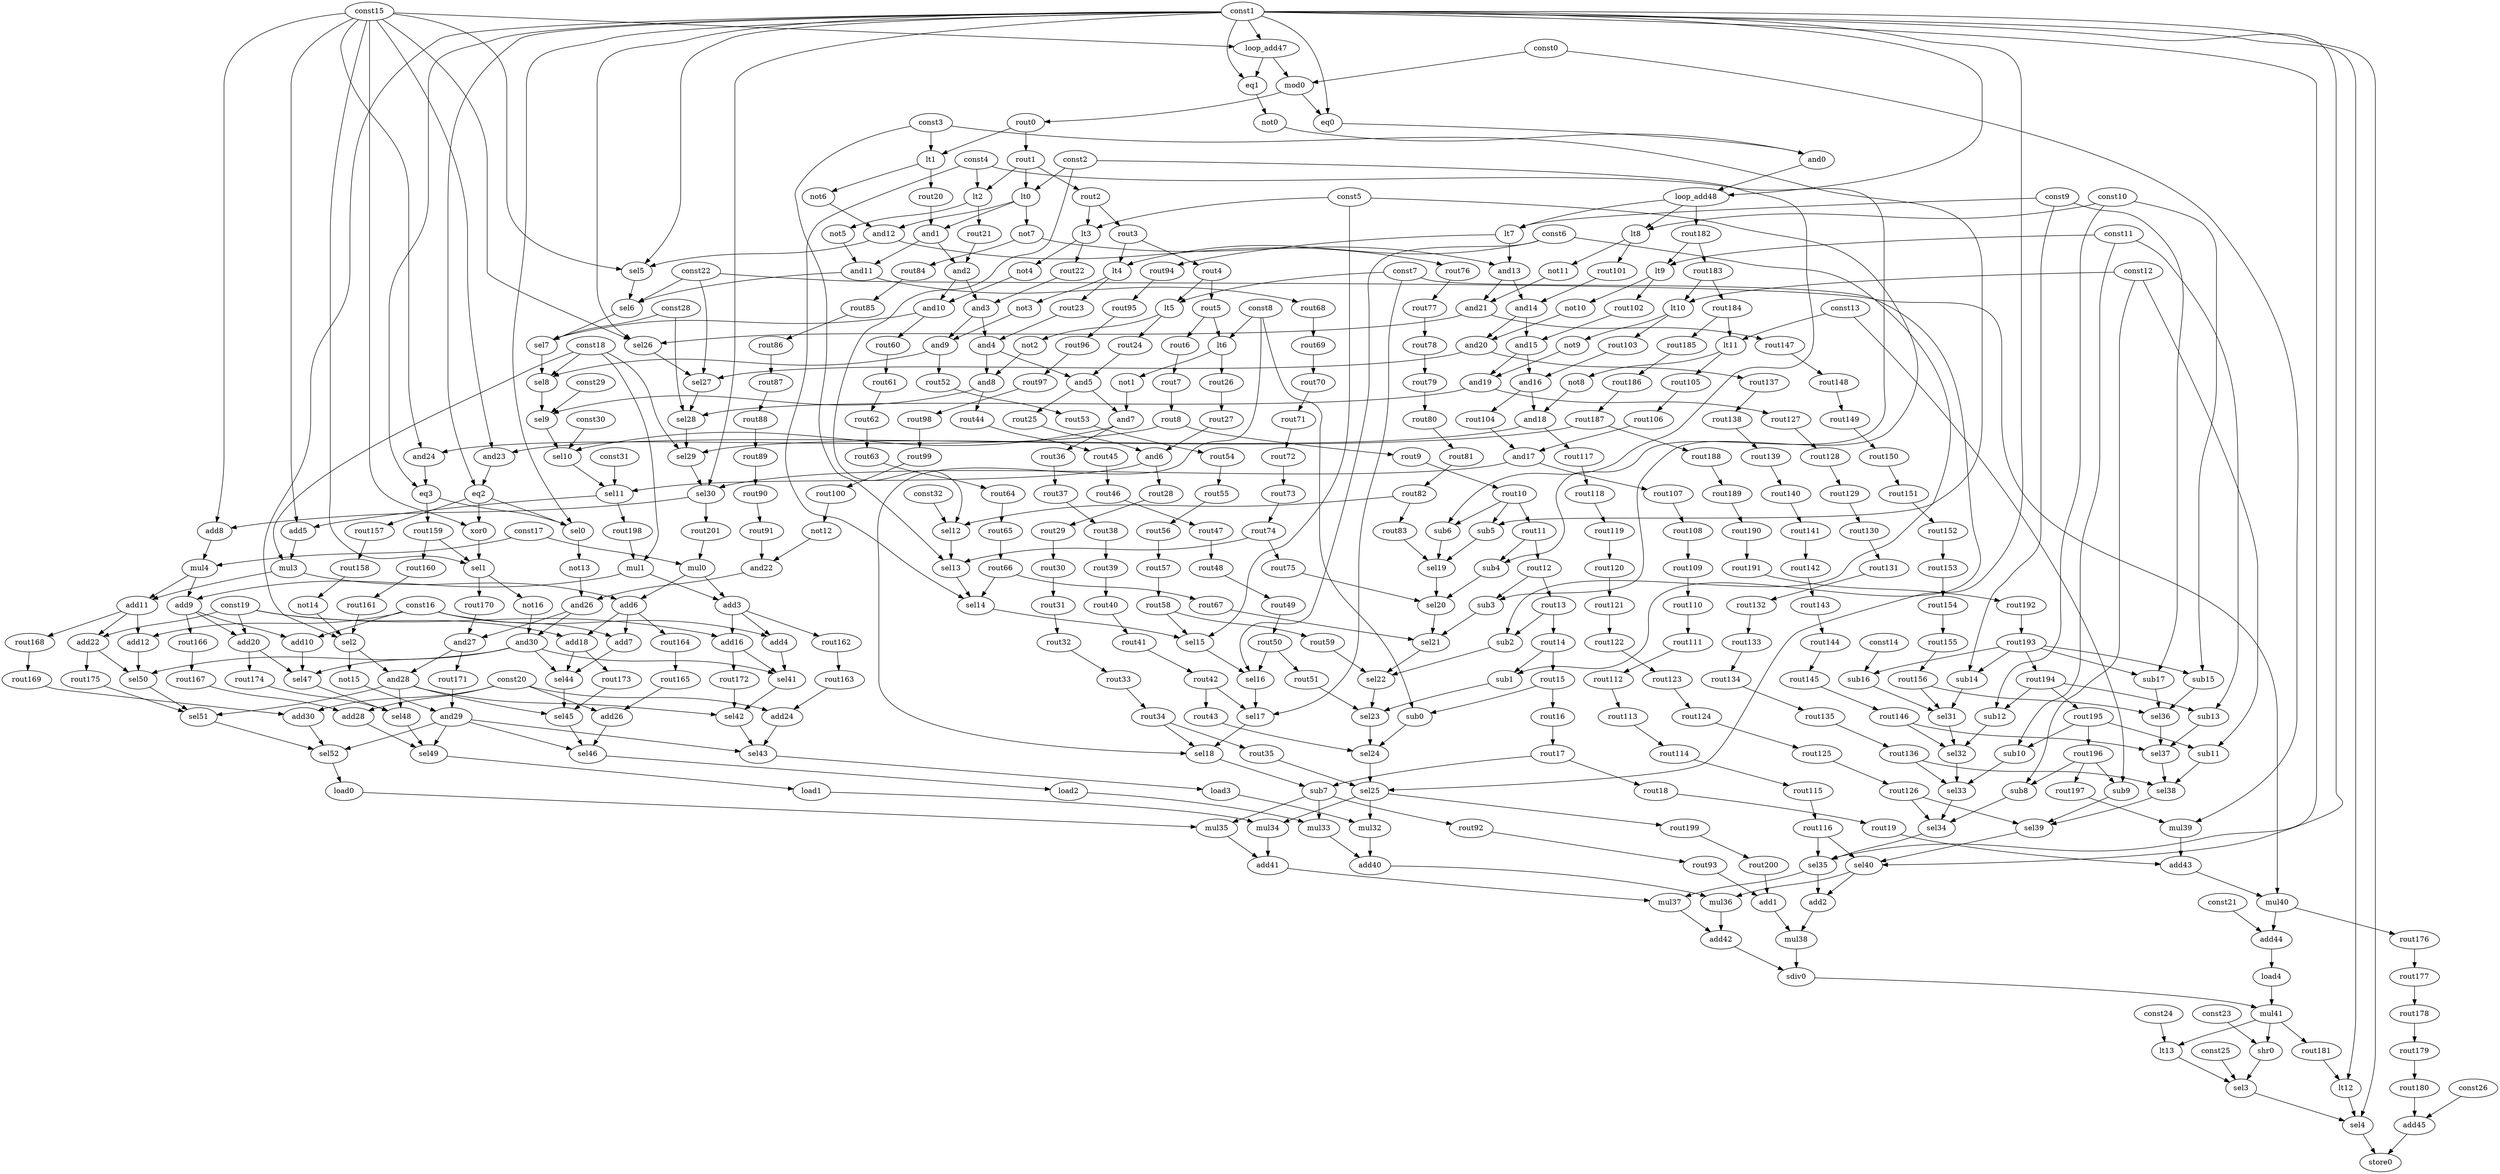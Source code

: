 digraph G {
	const0[opcode=const, llvm="%2"]
	mod0[opcode=mod, llvm="%54", schedule=1]
	const1[opcode=const, val=0]
	eq0[opcode=eq, llvm="%55", schedule=2]
	eq1[opcode=eq, llvm="%56", schedule=1]
	not0[opcode=not, llvm="%56", schedule=2]
	and0[opcode=and, llvm="%57", schedule=3]
	const2[opcode=const, llvm="%22"]
	lt0[opcode=lt, llvm="%60", schedule=4]
	const3[opcode=const, llvm="%25"]
	lt1[opcode=lt, llvm="%64", schedule=3]
	and1[opcode=and, schedule=5]
	const4[opcode=const, llvm="%27"]
	lt2[opcode=lt, llvm="%68", schedule=4]
	and2[opcode=and, schedule=6]
	const5[opcode=const, llvm="%29"]
	lt3[opcode=lt, llvm="%72", schedule=5]
	and3[opcode=and, schedule=7]
	const6[opcode=const, llvm="%31"]
	lt4[opcode=lt, llvm="%76", schedule=6]
	and4[opcode=and, schedule=8]
	const7[opcode=const, llvm="%33"]
	lt5[opcode=lt, llvm="%80", schedule=7]
	and5[opcode=and, schedule=9]
	const8[opcode=const, llvm="%7"]
	lt6[opcode=lt, llvm="%84", schedule=8]
	and6[opcode=and, schedule=11]
	not1[opcode=not, schedule=9]
	and7[opcode=and, schedule=10]
	sub0[opcode=sub, llvm="%86", schedule=18]
	not2[opcode=not, schedule=8]
	and8[opcode=and, schedule=9]
	sub1[opcode=sub, llvm="%82", schedule=17]
	not3[opcode=not, schedule=7]
	and9[opcode=and, schedule=8]
	sub2[opcode=sub, llvm="%78", schedule=16]
	not4[opcode=not, schedule=6]
	and10[opcode=and, schedule=7]
	sub3[opcode=sub, llvm="%74", schedule=15]
	not5[opcode=not, schedule=5]
	and11[opcode=and, schedule=6]
	sub4[opcode=sub, llvm="%70", schedule=14]
	not6[opcode=not, schedule=4]
	and12[opcode=and, schedule=5]
	sub5[opcode=sub, llvm="%66", schedule=13]
	not7[opcode=not, schedule=5]
	sub6[opcode=sub, llvm="%62", schedule=13]
	sub7[opcode=sub, llvm="%91", schedule=20]
	const9[opcode=const, llvm="%35"]
	lt7[opcode=lt, llvm="%92", schedule=5]
	and13[opcode=and, schedule=6]
	const10[opcode=const, llvm="%38"]
	lt8[opcode=lt, llvm="%97", schedule=5]
	and14[opcode=and, schedule=7]
	const11[opcode=const, llvm="%40"]
	lt9[opcode=lt, llvm="%102", schedule=6]
	and15[opcode=and, schedule=8]
	const12[opcode=const, llvm="%42"]
	lt10[opcode=lt, llvm="%107", schedule=7]
	and16[opcode=and, schedule=9]
	const13[opcode=const, llvm="%9"]
	lt11[opcode=lt, llvm="%112", schedule=8]
	and17[opcode=and, schedule=11]
	not8[opcode=not, schedule=9]
	and18[opcode=and, schedule=10]
	sub8[opcode=sub, llvm="%114", schedule=20]
	sub9[opcode=sub, llvm="%115", schedule=20]
	not9[opcode=not, schedule=8]
	and19[opcode=and, schedule=9]
	sub10[opcode=sub, llvm="%109", schedule=19]
	sub11[opcode=sub, llvm="%110", schedule=19]
	not10[opcode=not, schedule=7]
	and20[opcode=and, schedule=8]
	sub12[opcode=sub, llvm="%104", schedule=18]
	sub13[opcode=sub, llvm="%105", schedule=18]
	not11[opcode=not, schedule=6]
	and21[opcode=and, schedule=7]
	sub14[opcode=sub, llvm="%99", schedule=17]
	sub15[opcode=sub, llvm="%100", schedule=17]
	not12[opcode=not, schedule=13]
	and22[opcode=and, schedule=14]
	const14[opcode=const, llvm="%36"]
	sub16[opcode=sub, llvm="%94", schedule=17]
	sub17[opcode=sub, llvm="%95", schedule=17]
	add1[opcode=add, llvm="%120", schedule=23]
	add2[opcode=add, llvm="%121", schedule=23]
	const15[opcode=const, val=1]
	and23[opcode=and, llvm="%122", schedule=11]
	eq2[opcode=eq, llvm="%123", schedule=12]
	and24[opcode=and, llvm="%124", schedule=11]
	eq3[opcode=eq, llvm="%125", schedule=12]
	sel0[opcode=sel, llvm="%126", schedule=13]
	const16[opcode=const, llvm="@__const._Z9alg0_funcPtS_jj.gain1"]
	const17[opcode=const, val=32]
	mul0[opcode=mul, llvm="%128", schedule=14]
	const18[opcode=const, val=4]
	mul1[opcode=mul, llvm="%128", schedule=14]
	add3[opcode=add, llvm="%128", schedule=15]
	add4[opcode=add, llvm="%128", schedule=16]
	add5[opcode=add, llvm="%129", schedule=13]
	mul3[opcode=mul, llvm="%130", schedule=14]
	add6[opcode=add, llvm="%130", schedule=15]
	add7[opcode=add, llvm="%130", schedule=16]
	add8[opcode=add, llvm="%131", schedule=13]
	mul4[opcode=mul, llvm="%132", schedule=14]
	add9[opcode=add, llvm="%132", schedule=15]
	add10[opcode=add, llvm="%132", schedule=16]
	add11[opcode=add, llvm="%133", schedule=15]
	add12[opcode=add, llvm="%133", schedule=16]
	not13[opcode=not, schedule=14]
	and26[opcode=and, schedule=15]
	xor0[opcode=xor, llvm="%135", schedule=13]
	sel1[opcode=sel, llvm="%136", schedule=14]
	and27[opcode=and, schedule=16]
	not14[opcode=not, llvm="%145", schedule=15]
	sel2[opcode=sel, llvm="%146", schedule=16]
	and28[opcode=and, schedule=17]
	const19[opcode=const, llvm="@__const._Z9alg0_funcPtS_jj.gain2"]
	add16[opcode=add, llvm="%149", schedule=16]
	add18[opcode=add, llvm="%150", schedule=16]
	add20[opcode=add, llvm="%151", schedule=16]
	add22[opcode=add, llvm="%152", schedule=16]
	not15[opcode=not, schedule=17]
	and29[opcode=and, schedule=18]
	const20[opcode=const, llvm="@__const._Z9alg0_funcPtS_jj.gain3"]
	add24[opcode=add, llvm="%154", schedule=18]
	add26[opcode=add, llvm="%155", schedule=18]
	add28[opcode=add, llvm="%156", schedule=18]
	add30[opcode=add, llvm="%157", schedule=18]
	not16[opcode=not, schedule=15]
	and30[opcode=and, schedule=16]
	load0[opcode=load, llvm="%163", schedule=20]
	load1[opcode=load, llvm="%164", schedule=20]
	load2[opcode=load, llvm="%165", schedule=20]
	load3[opcode=load, llvm="%166", schedule=20]
	mul32[opcode=mul, llvm="%167", schedule=21]
	mul33[opcode=mul, llvm="%168", schedule=21]
	mul34[opcode=mul, llvm="%169", schedule=21]
	mul35[opcode=mul, llvm="%170", schedule=21]
	add40[opcode=add, llvm="%171", schedule=22]
	mul36[opcode=mul, llvm="%172", schedule=23]
	add41[opcode=add, llvm="%173", schedule=22]
	mul37[opcode=mul, llvm="%174", schedule=23]
	add42[opcode=add, llvm="%175", schedule=24]
	mul38[opcode=mul, llvm="%176", schedule=24]
	sdiv0[opcode=sdiv, llvm="%177", schedule=25]
	mul39[opcode=mul, llvm="%178", schedule=21]
	add43[opcode=add, llvm="%179", schedule=22]
	const21[opcode=const, llvm="%0"]
	const22[opcode=const, val=2]
	mul40[opcode=mul, llvm="%180", schedule=23]
	add44[opcode=add, llvm="%180", schedule=24]
	load4[opcode=load, llvm="%181", schedule=25]
	mul41[opcode=mul, llvm="%183", schedule=26]
	const23[opcode=const, val=10]
	shr0[opcode=shr, llvm="%184", schedule=27]
	lt12[opcode=lt, llvm="%185", schedule=28]
	const24[opcode=const, val=4194303]
	lt13[opcode=lt, llvm="%186", schedule=27]
	const25[opcode=const, val=4095]
	sel3[opcode=sel, llvm="%188", schedule=28]
	sel4[opcode=sel, llvm="%189", schedule=29]
	const26[opcode=const, llvm="%1"]
	add45[opcode=add, llvm="%190", schedule=29]
	store0[opcode=store, llvm="store", schedule=30]
	loop_add47[opcode=add, llvm="%52", schedule=0]
	loop_add48[opcode=add, llvm="%53", schedule=4]
	sel5[opcode=sel, llvm="%88", schedule=6]
	sel6[opcode=sel, llvm="%88", schedule=7]
	const28[opcode=const, val=3]
	sel7[opcode=sel, llvm="%88", schedule=8]
	sel8[opcode=sel, llvm="%88", schedule=9]
	const29[opcode=const, val=5]
	sel9[opcode=sel, llvm="%88", schedule=10]
	const30[opcode=const, val=6]
	sel10[opcode=sel, llvm="%88", schedule=11]
	const31[opcode=const, val=7]
	sel11[opcode=sel, llvm="%88", schedule=12]
	const32[opcode=const, llvm="%23"]
	sel12[opcode=sel, llvm="%89", schedule=13]
	sel13[opcode=sel, llvm="%89", schedule=14]
	sel14[opcode=sel, llvm="%89", schedule=15]
	sel15[opcode=sel, llvm="%89", schedule=16]
	sel16[opcode=sel, llvm="%89", schedule=17]
	sel17[opcode=sel, llvm="%89", schedule=18]
	sel18[opcode=sel, llvm="%89", schedule=19]
	sel19[opcode=sel, llvm="%90", schedule=14]
	sel20[opcode=sel, llvm="%90", schedule=15]
	sel21[opcode=sel, llvm="%90", schedule=16]
	sel22[opcode=sel, llvm="%90", schedule=17]
	sel23[opcode=sel, llvm="%90", schedule=18]
	sel24[opcode=sel, llvm="%90", schedule=19]
	sel25[opcode=sel, llvm="%90", schedule=20]
	sel26[opcode=sel, llvm="%117", schedule=8]
	sel27[opcode=sel, llvm="%117", schedule=9]
	sel28[opcode=sel, llvm="%117", schedule=10]
	sel29[opcode=sel, llvm="%117", schedule=11]
	sel30[opcode=sel, llvm="%117", schedule=12]
	sel31[opcode=sel, llvm="%118", schedule=18]
	sel32[opcode=sel, llvm="%118", schedule=19]
	sel33[opcode=sel, llvm="%118", schedule=20]
	sel34[opcode=sel, llvm="%118", schedule=21]
	sel35[opcode=sel, llvm="%118", schedule=22]
	sel36[opcode=sel, llvm="%119", schedule=18]
	sel37[opcode=sel, llvm="%119", schedule=19]
	sel38[opcode=sel, llvm="%119", schedule=20]
	sel39[opcode=sel, llvm="%119", schedule=21]
	sel40[opcode=sel, llvm="%119", schedule=22]
	sel41[opcode=sel, llvm="%159", schedule=17]
	sel42[opcode=sel, llvm="%159", schedule=18]
	sel43[opcode=sel, llvm="%159", schedule=19]
	sel44[opcode=sel, llvm="%160", schedule=17]
	sel45[opcode=sel, llvm="%160", schedule=18]
	sel46[opcode=sel, llvm="%160", schedule=19]
	sel47[opcode=sel, llvm="%161", schedule=17]
	sel48[opcode=sel, llvm="%161", schedule=18]
	sel49[opcode=sel, llvm="%161", schedule=19]
	sel50[opcode=sel, llvm="%162", schedule=17]
	sel51[opcode=sel, llvm="%162", schedule=18]
	sel52[opcode=sel, llvm="%162", schedule=19]
	rout0[opcode=rout, schedule=2]
	rout1[opcode=rout, schedule=3]
	rout2[opcode=rout, schedule=4]
	rout3[opcode=rout, schedule=5]
	rout4[opcode=rout, schedule=6]
	rout5[opcode=rout, schedule=7]
	rout6[opcode=rout, schedule=8]
	rout7[opcode=rout, schedule=9]
	rout8[opcode=rout, schedule=10]
	rout9[opcode=rout, schedule=11]
	rout10[opcode=rout, schedule=12]
	rout11[opcode=rout, schedule=13]
	rout12[opcode=rout, schedule=14]
	rout13[opcode=rout, schedule=15]
	rout14[opcode=rout, schedule=16]
	rout15[opcode=rout, schedule=17]
	rout16[opcode=rout, schedule=18]
	rout17[opcode=rout, schedule=19]
	rout18[opcode=rout, schedule=20]
	rout19[opcode=rout, schedule=21]
	rout20[opcode=rout, schedule=4]
	rout21[opcode=rout, schedule=5]
	rout22[opcode=rout, schedule=6]
	rout23[opcode=rout, schedule=7]
	rout24[opcode=rout, schedule=8]
	rout25[opcode=rout, schedule=10]
	rout26[opcode=rout, schedule=9]
	rout27[opcode=rout, schedule=10]
	rout28[opcode=rout, schedule=12]
	rout29[opcode=rout, schedule=13]
	rout30[opcode=rout, schedule=14]
	rout31[opcode=rout, schedule=15]
	rout32[opcode=rout, schedule=16]
	rout33[opcode=rout, schedule=17]
	rout34[opcode=rout, schedule=18]
	rout35[opcode=rout, schedule=19]
	rout36[opcode=rout, schedule=11]
	rout37[opcode=rout, schedule=12]
	rout38[opcode=rout, schedule=13]
	rout39[opcode=rout, schedule=14]
	rout40[opcode=rout, schedule=15]
	rout41[opcode=rout, schedule=16]
	rout42[opcode=rout, schedule=17]
	rout43[opcode=rout, schedule=18]
	rout44[opcode=rout, schedule=10]
	rout45[opcode=rout, schedule=11]
	rout46[opcode=rout, schedule=12]
	rout47[opcode=rout, schedule=13]
	rout48[opcode=rout, schedule=14]
	rout49[opcode=rout, schedule=15]
	rout50[opcode=rout, schedule=16]
	rout51[opcode=rout, schedule=17]
	rout52[opcode=rout, schedule=9]
	rout53[opcode=rout, schedule=10]
	rout54[opcode=rout, schedule=11]
	rout55[opcode=rout, schedule=12]
	rout56[opcode=rout, schedule=13]
	rout57[opcode=rout, schedule=14]
	rout58[opcode=rout, schedule=15]
	rout59[opcode=rout, schedule=16]
	rout60[opcode=rout, schedule=8]
	rout61[opcode=rout, schedule=9]
	rout62[opcode=rout, schedule=10]
	rout63[opcode=rout, schedule=11]
	rout64[opcode=rout, schedule=12]
	rout65[opcode=rout, schedule=13]
	rout66[opcode=rout, schedule=14]
	rout67[opcode=rout, schedule=15]
	rout68[opcode=rout, schedule=7]
	rout69[opcode=rout, schedule=8]
	rout70[opcode=rout, schedule=9]
	rout71[opcode=rout, schedule=10]
	rout72[opcode=rout, schedule=11]
	rout73[opcode=rout, schedule=12]
	rout74[opcode=rout, schedule=13]
	rout75[opcode=rout, schedule=14]
	rout76[opcode=rout, schedule=6]
	rout77[opcode=rout, schedule=7]
	rout78[opcode=rout, schedule=8]
	rout79[opcode=rout, schedule=9]
	rout80[opcode=rout, schedule=10]
	rout81[opcode=rout, schedule=11]
	rout82[opcode=rout, schedule=12]
	rout83[opcode=rout, schedule=13]
	rout84[opcode=rout, schedule=6]
	rout85[opcode=rout, schedule=7]
	rout86[opcode=rout, schedule=8]
	rout87[opcode=rout, schedule=9]
	rout88[opcode=rout, schedule=10]
	rout89[opcode=rout, schedule=11]
	rout90[opcode=rout, schedule=12]
	rout91[opcode=rout, schedule=13]
	rout92[opcode=rout, schedule=21]
	rout93[opcode=rout, schedule=22]
	rout94[opcode=rout, schedule=6]
	rout95[opcode=rout, schedule=7]
	rout96[opcode=rout, schedule=8]
	rout97[opcode=rout, schedule=9]
	rout98[opcode=rout, schedule=10]
	rout99[opcode=rout, schedule=11]
	rout100[opcode=rout, schedule=12]
	rout101[opcode=rout, schedule=6]
	rout102[opcode=rout, schedule=7]
	rout103[opcode=rout, schedule=8]
	rout104[opcode=rout, schedule=10]
	rout105[opcode=rout, schedule=9]
	rout106[opcode=rout, schedule=10]
	rout107[opcode=rout, schedule=12]
	rout108[opcode=rout, schedule=13]
	rout109[opcode=rout, schedule=14]
	rout110[opcode=rout, schedule=15]
	rout111[opcode=rout, schedule=16]
	rout112[opcode=rout, schedule=17]
	rout113[opcode=rout, schedule=18]
	rout114[opcode=rout, schedule=19]
	rout115[opcode=rout, schedule=20]
	rout116[opcode=rout, schedule=21]
	rout117[opcode=rout, schedule=11]
	rout118[opcode=rout, schedule=12]
	rout119[opcode=rout, schedule=13]
	rout120[opcode=rout, schedule=14]
	rout121[opcode=rout, schedule=15]
	rout122[opcode=rout, schedule=16]
	rout123[opcode=rout, schedule=17]
	rout124[opcode=rout, schedule=18]
	rout125[opcode=rout, schedule=19]
	rout126[opcode=rout, schedule=20]
	rout127[opcode=rout, schedule=10]
	rout128[opcode=rout, schedule=11]
	rout129[opcode=rout, schedule=12]
	rout130[opcode=rout, schedule=13]
	rout131[opcode=rout, schedule=14]
	rout132[opcode=rout, schedule=15]
	rout133[opcode=rout, schedule=16]
	rout134[opcode=rout, schedule=17]
	rout135[opcode=rout, schedule=18]
	rout136[opcode=rout, schedule=19]
	rout137[opcode=rout, schedule=9]
	rout138[opcode=rout, schedule=10]
	rout139[opcode=rout, schedule=11]
	rout140[opcode=rout, schedule=12]
	rout141[opcode=rout, schedule=13]
	rout142[opcode=rout, schedule=14]
	rout143[opcode=rout, schedule=15]
	rout144[opcode=rout, schedule=16]
	rout145[opcode=rout, schedule=17]
	rout146[opcode=rout, schedule=18]
	rout147[opcode=rout, schedule=8]
	rout148[opcode=rout, schedule=9]
	rout149[opcode=rout, schedule=10]
	rout150[opcode=rout, schedule=11]
	rout151[opcode=rout, schedule=12]
	rout152[opcode=rout, schedule=13]
	rout153[opcode=rout, schedule=14]
	rout154[opcode=rout, schedule=15]
	rout155[opcode=rout, schedule=16]
	rout156[opcode=rout, schedule=17]
	rout157[opcode=rout, schedule=13]
	rout158[opcode=rout, schedule=14]
	rout159[opcode=rout, schedule=13]
	rout160[opcode=rout, schedule=14]
	rout161[opcode=rout, schedule=15]
	rout162[opcode=rout, schedule=16]
	rout163[opcode=rout, schedule=17]
	rout164[opcode=rout, schedule=16]
	rout165[opcode=rout, schedule=17]
	rout166[opcode=rout, schedule=16]
	rout167[opcode=rout, schedule=17]
	rout168[opcode=rout, schedule=16]
	rout169[opcode=rout, schedule=17]
	rout170[opcode=rout, schedule=15]
	rout171[opcode=rout, schedule=17]
	rout172[opcode=rout, schedule=17]
	rout173[opcode=rout, schedule=17]
	rout174[opcode=rout, schedule=17]
	rout175[opcode=rout, schedule=17]
	rout176[opcode=rout, schedule=24]
	rout177[opcode=rout, schedule=25]
	rout178[opcode=rout, schedule=26]
	rout179[opcode=rout, schedule=27]
	rout180[opcode=rout, schedule=28]
	rout181[opcode=rout, schedule=27]
	rout182[opcode=rout, schedule=5]
	rout183[opcode=rout, schedule=6]
	rout184[opcode=rout, schedule=7]
	rout185[opcode=rout, schedule=8]
	rout186[opcode=rout, schedule=9]
	rout187[opcode=rout, schedule=10]
	rout188[opcode=rout, schedule=11]
	rout189[opcode=rout, schedule=12]
	rout190[opcode=rout, schedule=13]
	rout191[opcode=rout, schedule=14]
	rout192[opcode=rout, schedule=15]
	rout193[opcode=rout, schedule=16]
	rout194[opcode=rout, schedule=17]
	rout195[opcode=rout, schedule=18]
	rout196[opcode=rout, schedule=19]
	rout197[opcode=rout, schedule=20]
	rout198[opcode=rout, schedule=13]
	rout199[opcode=rout, schedule=21]
	rout200[opcode=rout, schedule=22]
	rout201[opcode=rout, schedule=13]
	loop_add47->mod0[operand=0]
	const0->mod0[operand=1]
	mod0->eq0[operand=0]
	const1->eq0[operand=1]
	loop_add47->eq1[operand=0]
	const1->eq1[operand=1]
	eq1->not0[operand=0]
	not0->and0[operand=0]
	eq0->and0[operand=1]
	const2->lt0[operand=0]
	rout1->lt0[operand=1]
	const3->lt1[operand=0]
	rout0->lt1[operand=1]
	lt0->and1[operand=0]
	rout20->and1[operand=1]
	const4->lt2[operand=0]
	rout1->lt2[operand=1]
	and1->and2[operand=0]
	rout21->and2[operand=1]
	const5->lt3[operand=0]
	rout2->lt3[operand=1]
	and2->and3[operand=0]
	rout22->and3[operand=1]
	const6->lt4[operand=0]
	rout3->lt4[operand=1]
	and3->and4[operand=0]
	rout23->and4[operand=1]
	const7->lt5[operand=0]
	rout4->lt5[operand=1]
	and4->and5[operand=0]
	rout24->and5[operand=1]
	const8->lt6[operand=0]
	rout5->lt6[operand=1]
	rout25->and6[operand=0]
	rout27->and6[operand=1]
	lt6->not1[operand=0]
	and5->and7[operand=0]
	not1->and7[operand=1]
	const8->sub0[operand=0]
	rout15->sub0[operand=1]
	lt5->not2[operand=0]
	and4->and8[operand=0]
	not2->and8[operand=1]
	const7->sub1[operand=0]
	rout14->sub1[operand=1]
	lt4->not3[operand=0]
	and3->and9[operand=0]
	not3->and9[operand=1]
	const6->sub2[operand=0]
	rout13->sub2[operand=1]
	lt3->not4[operand=0]
	and2->and10[operand=0]
	not4->and10[operand=1]
	const5->sub3[operand=0]
	rout12->sub3[operand=1]
	lt2->not5[operand=0]
	and1->and11[operand=0]
	not5->and11[operand=1]
	const4->sub4[operand=0]
	rout11->sub4[operand=1]
	lt1->not6[operand=0]
	lt0->and12[operand=0]
	not6->and12[operand=1]
	const3->sub5[operand=0]
	rout10->sub5[operand=1]
	lt0->not7[operand=0]
	const2->sub6[operand=0]
	rout10->sub6[operand=1]
	rout17->sub7[operand=0]
	sel18->sub7[operand=1]
	const9->lt7[operand=0]
	loop_add48->lt7[operand=1]
	not7->and13[operand=0]
	lt7->and13[operand=1]
	const10->lt8[operand=0]
	loop_add48->lt8[operand=1]
	and13->and14[operand=0]
	rout101->and14[operand=1]
	const11->lt9[operand=0]
	rout182->lt9[operand=1]
	and14->and15[operand=0]
	rout102->and15[operand=1]
	const12->lt10[operand=0]
	rout183->lt10[operand=1]
	and15->and16[operand=0]
	rout103->and16[operand=1]
	const13->lt11[operand=0]
	rout184->lt11[operand=1]
	rout104->and17[operand=0]
	rout106->and17[operand=1]
	lt11->not8[operand=0]
	and16->and18[operand=0]
	not8->and18[operand=1]
	rout196->sub8[operand=0]
	const12->sub8[operand=1]
	const13->sub9[operand=0]
	rout196->sub9[operand=1]
	lt10->not9[operand=0]
	and15->and19[operand=0]
	not9->and19[operand=1]
	rout195->sub10[operand=0]
	const11->sub10[operand=1]
	const12->sub11[operand=0]
	rout195->sub11[operand=1]
	lt9->not10[operand=0]
	and14->and20[operand=0]
	not10->and20[operand=1]
	rout194->sub12[operand=0]
	const10->sub12[operand=1]
	const11->sub13[operand=0]
	rout194->sub13[operand=1]
	lt8->not11[operand=0]
	and13->and21[operand=0]
	not11->and21[operand=1]
	rout193->sub14[operand=0]
	const9->sub14[operand=1]
	const10->sub15[operand=0]
	rout193->sub15[operand=1]
	rout100->not12[operand=0]
	rout91->and22[operand=0]
	not12->and22[operand=1]
	rout193->sub16[operand=0]
	const14->sub16[operand=1]
	const9->sub17[operand=0]
	rout193->sub17[operand=1]
	rout93->add1[operand=0]
	rout200->add1[operand=1]
	sel40->add2[operand=0]
	sel35->add2[operand=1]
	rout187->and23[operand=0]
	const15->and23[operand=1]
	and23->eq2[operand=0]
	const1->eq2[operand=1]
	rout8->and24[operand=0]
	const15->and24[operand=1]
	and24->eq3[operand=0]
	const1->eq3[operand=1]
	eq2->sel0[operand=0]
	eq3->sel0[operand=1]
	const1->sel0[operand=2]
	rout201->mul0[operand=0]
	const17->mul0[operand=1]
	rout198->mul1[operand=0]
	const18->mul1[operand=1]
	mul0->add3[operand=0]
	mul1->add3[operand=1]
	const16->add4[operand=0]
	add3->add4[operand=1]
	sel11->add5[operand=0]
	const15->add5[operand=1]
	add5->mul3[operand=0]
	const18->mul3[operand=1]
	mul0->add6[operand=0]
	mul3->add6[operand=1]
	const16->add7[operand=0]
	add6->add7[operand=1]
	sel30->add8[operand=0]
	const15->add8[operand=1]
	add8->mul4[operand=0]
	const17->mul4[operand=1]
	mul4->add9[operand=0]
	mul1->add9[operand=1]
	const16->add10[operand=0]
	add9->add10[operand=1]
	mul4->add11[operand=0]
	mul3->add11[operand=1]
	const16->add12[operand=0]
	add11->add12[operand=1]
	sel0->not13[operand=0]
	and22->and26[operand=0]
	not13->and26[operand=1]
	eq2->xor0[operand=0]
	const15->xor0[operand=1]
	xor0->sel1[operand=0]
	const15->sel1[operand=1]
	rout159->sel1[operand=2]
	and26->and27[operand=0]
	rout170->and27[operand=1]
	rout158->not14[operand=0]
	not14->sel2[operand=0]
	rout161->sel2[operand=1]
	const1->sel2[operand=2]
	and27->and28[operand=0]
	sel2->and28[operand=1]
	const19->add16[operand=0]
	add3->add16[operand=1]
	const19->add18[operand=0]
	add6->add18[operand=1]
	const19->add20[operand=0]
	add9->add20[operand=1]
	const19->add22[operand=0]
	add11->add22[operand=1]
	sel2->not15[operand=0]
	rout171->and29[operand=0]
	not15->and29[operand=1]
	const20->add24[operand=0]
	rout163->add24[operand=1]
	const20->add26[operand=0]
	rout165->add26[operand=1]
	const20->add28[operand=0]
	rout167->add28[operand=1]
	const20->add30[operand=0]
	rout169->add30[operand=1]
	sel1->not16[operand=0]
	and26->and30[operand=0]
	not16->and30[operand=1]
	sel52->load0[operand=0]
	sel49->load1[operand=0]
	sel46->load2[operand=0]
	sel43->load3[operand=0]
	load3->mul32[operand=0]
	sel25->mul32[operand=1]
	load2->mul33[operand=0]
	sub7->mul33[operand=1]
	load1->mul34[operand=0]
	sel25->mul34[operand=1]
	load0->mul35[operand=0]
	sub7->mul35[operand=1]
	mul32->add40[operand=0]
	mul33->add40[operand=1]
	add40->mul36[operand=0]
	sel40->mul36[operand=1]
	mul34->add41[operand=0]
	mul35->add41[operand=1]
	add41->mul37[operand=0]
	sel35->mul37[operand=1]
	mul36->add42[operand=0]
	mul37->add42[operand=1]
	add2->mul38[operand=0]
	add1->mul38[operand=1]
	add42->sdiv0[operand=0]
	mul38->sdiv0[operand=1]
	rout197->mul39[operand=0]
	const0->mul39[operand=1]
	mul39->add43[operand=0]
	rout19->add43[operand=1]
	add43->mul40[operand=0]
	const22->mul40[operand=1]
	const21->add44[operand=0]
	mul40->add44[operand=1]
	add44->load4[operand=0]
	sdiv0->mul41[operand=0]
	load4->mul41[operand=1]
	mul41->shr0[operand=0]
	const23->shr0[operand=1]
	rout181->lt12[operand=0]
	const1->lt12[operand=1]
	const24->lt13[operand=0]
	mul41->lt13[operand=1]
	lt13->sel3[operand=0]
	const25->sel3[operand=1]
	shr0->sel3[operand=2]
	lt12->sel4[operand=0]
	const1->sel4[operand=1]
	sel3->sel4[operand=2]
	const26->add45[operand=0]
	rout180->add45[operand=1]
	sel4->store0[operand=0]
	add45->store0[operand=1]
	const1->loop_add47[operand=0, type=const_base]
	const15->loop_add47[operand=1]
	const1->loop_add48[operand=0, type=const_base]
	and0->loop_add48[operand=1]
	and12->sel5[operand=0]
	const15->sel5[operand=1]
	const1->sel5[operand=2]
	and11->sel6[operand=0]
	const22->sel6[operand=1]
	sel5->sel6[operand=2]
	and10->sel7[operand=0]
	const28->sel7[operand=1]
	sel6->sel7[operand=2]
	and9->sel8[operand=0]
	const18->sel8[operand=1]
	sel7->sel8[operand=2]
	and8->sel9[operand=0]
	const29->sel9[operand=1]
	sel8->sel9[operand=2]
	and7->sel10[operand=0]
	const30->sel10[operand=1]
	sel9->sel10[operand=2]
	and6->sel11[operand=0]
	const31->sel11[operand=1]
	sel10->sel11[operand=2]
	rout82->sel12[operand=0]
	const2->sel12[operand=1]
	const32->sel12[operand=2]
	rout74->sel13[operand=0]
	const3->sel13[operand=1]
	sel12->sel13[operand=2]
	rout66->sel14[operand=0]
	const4->sel14[operand=1]
	sel13->sel14[operand=2]
	rout58->sel15[operand=0]
	const5->sel15[operand=1]
	sel14->sel15[operand=2]
	rout50->sel16[operand=0]
	const6->sel16[operand=1]
	sel15->sel16[operand=2]
	rout42->sel17[operand=0]
	const7->sel17[operand=1]
	sel16->sel17[operand=2]
	rout34->sel18[operand=0]
	const8->sel18[operand=1]
	sel17->sel18[operand=2]
	rout83->sel19[operand=0]
	sub5->sel19[operand=1]
	sub6->sel19[operand=2]
	rout75->sel20[operand=0]
	sub4->sel20[operand=1]
	sel19->sel20[operand=2]
	rout67->sel21[operand=0]
	sub3->sel21[operand=1]
	sel20->sel21[operand=2]
	rout59->sel22[operand=0]
	sub2->sel22[operand=1]
	sel21->sel22[operand=2]
	rout51->sel23[operand=0]
	sub1->sel23[operand=1]
	sel22->sel23[operand=2]
	rout43->sel24[operand=0]
	sub0->sel24[operand=1]
	sel23->sel24[operand=2]
	rout35->sel25[operand=0]
	const1->sel25[operand=1]
	sel24->sel25[operand=2]
	and21->sel26[operand=0]
	const15->sel26[operand=1]
	const1->sel26[operand=2]
	and20->sel27[operand=0]
	const22->sel27[operand=1]
	sel26->sel27[operand=2]
	and19->sel28[operand=0]
	const28->sel28[operand=1]
	sel27->sel28[operand=2]
	and18->sel29[operand=0]
	const18->sel29[operand=1]
	sel28->sel29[operand=2]
	and17->sel30[operand=0]
	const1->sel30[operand=1]
	sel29->sel30[operand=2]
	rout156->sel31[operand=0]
	sub14->sel31[operand=1]
	sub16->sel31[operand=2]
	rout146->sel32[operand=0]
	sub12->sel32[operand=1]
	sel31->sel32[operand=2]
	rout136->sel33[operand=0]
	sub10->sel33[operand=1]
	sel32->sel33[operand=2]
	rout126->sel34[operand=0]
	sub8->sel34[operand=1]
	sel33->sel34[operand=2]
	rout116->sel35[operand=0]
	const1->sel35[operand=1]
	sel34->sel35[operand=2]
	rout156->sel36[operand=0]
	sub15->sel36[operand=1]
	sub17->sel36[operand=2]
	rout146->sel37[operand=0]
	sub13->sel37[operand=1]
	sel36->sel37[operand=2]
	rout136->sel38[operand=0]
	sub11->sel38[operand=1]
	sel37->sel38[operand=2]
	rout126->sel39[operand=0]
	sub9->sel39[operand=1]
	sel38->sel39[operand=2]
	rout116->sel40[operand=0]
	const1->sel40[operand=1]
	sel39->sel40[operand=2]
	and30->sel41[operand=0]
	add16->sel41[operand=1]
	add4->sel41[operand=2]
	and28->sel42[operand=0]
	rout172->sel42[operand=1]
	sel41->sel42[operand=2]
	and29->sel43[operand=0]
	add24->sel43[operand=1]
	sel42->sel43[operand=2]
	and30->sel44[operand=0]
	add18->sel44[operand=1]
	add7->sel44[operand=2]
	and28->sel45[operand=0]
	rout173->sel45[operand=1]
	sel44->sel45[operand=2]
	and29->sel46[operand=0]
	add26->sel46[operand=1]
	sel45->sel46[operand=2]
	and30->sel47[operand=0]
	add20->sel47[operand=1]
	add10->sel47[operand=2]
	and28->sel48[operand=0]
	rout174->sel48[operand=1]
	sel47->sel48[operand=2]
	and29->sel49[operand=0]
	add28->sel49[operand=1]
	sel48->sel49[operand=2]
	and30->sel50[operand=0]
	add22->sel50[operand=1]
	add12->sel50[operand=2]
	and28->sel51[operand=0]
	rout175->sel51[operand=1]
	sel50->sel51[operand=2]
	and29->sel52[operand=0]
	add30->sel52[operand=1]
	sel51->sel52[operand=2]
	mod0->rout0[operand=0]
	rout0->rout1[operand=0]
	rout1->rout2[operand=0]
	rout2->rout3[operand=0]
	rout3->rout4[operand=0]
	rout4->rout5[operand=0]
	rout5->rout6[operand=0]
	rout6->rout7[operand=0]
	rout7->rout8[operand=0]
	rout8->rout9[operand=0]
	rout9->rout10[operand=0]
	rout10->rout11[operand=0]
	rout11->rout12[operand=0]
	rout12->rout13[operand=0]
	rout13->rout14[operand=0]
	rout14->rout15[operand=0]
	rout15->rout16[operand=0]
	rout16->rout17[operand=0]
	rout17->rout18[operand=0]
	rout18->rout19[operand=0]
	lt1->rout20[operand=0]
	lt2->rout21[operand=0]
	lt3->rout22[operand=0]
	lt4->rout23[operand=0]
	lt5->rout24[operand=0]
	and5->rout25[operand=0]
	lt6->rout26[operand=0]
	rout26->rout27[operand=0]
	and6->rout28[operand=0]
	rout28->rout29[operand=0]
	rout29->rout30[operand=0]
	rout30->rout31[operand=0]
	rout31->rout32[operand=0]
	rout32->rout33[operand=0]
	rout33->rout34[operand=0]
	rout34->rout35[operand=0]
	and7->rout36[operand=0]
	rout36->rout37[operand=0]
	rout37->rout38[operand=0]
	rout38->rout39[operand=0]
	rout39->rout40[operand=0]
	rout40->rout41[operand=0]
	rout41->rout42[operand=0]
	rout42->rout43[operand=0]
	and8->rout44[operand=0]
	rout44->rout45[operand=0]
	rout45->rout46[operand=0]
	rout46->rout47[operand=0]
	rout47->rout48[operand=0]
	rout48->rout49[operand=0]
	rout49->rout50[operand=0]
	rout50->rout51[operand=0]
	and9->rout52[operand=0]
	rout52->rout53[operand=0]
	rout53->rout54[operand=0]
	rout54->rout55[operand=0]
	rout55->rout56[operand=0]
	rout56->rout57[operand=0]
	rout57->rout58[operand=0]
	rout58->rout59[operand=0]
	and10->rout60[operand=0]
	rout60->rout61[operand=0]
	rout61->rout62[operand=0]
	rout62->rout63[operand=0]
	rout63->rout64[operand=0]
	rout64->rout65[operand=0]
	rout65->rout66[operand=0]
	rout66->rout67[operand=0]
	and11->rout68[operand=0]
	rout68->rout69[operand=0]
	rout69->rout70[operand=0]
	rout70->rout71[operand=0]
	rout71->rout72[operand=0]
	rout72->rout73[operand=0]
	rout73->rout74[operand=0]
	rout74->rout75[operand=0]
	and12->rout76[operand=0]
	rout76->rout77[operand=0]
	rout77->rout78[operand=0]
	rout78->rout79[operand=0]
	rout79->rout80[operand=0]
	rout80->rout81[operand=0]
	rout81->rout82[operand=0]
	rout82->rout83[operand=0]
	not7->rout84[operand=0]
	rout84->rout85[operand=0]
	rout85->rout86[operand=0]
	rout86->rout87[operand=0]
	rout87->rout88[operand=0]
	rout88->rout89[operand=0]
	rout89->rout90[operand=0]
	rout90->rout91[operand=0]
	sub7->rout92[operand=0]
	rout92->rout93[operand=0]
	lt7->rout94[operand=0]
	rout94->rout95[operand=0]
	rout95->rout96[operand=0]
	rout96->rout97[operand=0]
	rout97->rout98[operand=0]
	rout98->rout99[operand=0]
	rout99->rout100[operand=0]
	lt8->rout101[operand=0]
	lt9->rout102[operand=0]
	lt10->rout103[operand=0]
	and16->rout104[operand=0]
	lt11->rout105[operand=0]
	rout105->rout106[operand=0]
	and17->rout107[operand=0]
	rout107->rout108[operand=0]
	rout108->rout109[operand=0]
	rout109->rout110[operand=0]
	rout110->rout111[operand=0]
	rout111->rout112[operand=0]
	rout112->rout113[operand=0]
	rout113->rout114[operand=0]
	rout114->rout115[operand=0]
	rout115->rout116[operand=0]
	and18->rout117[operand=0]
	rout117->rout118[operand=0]
	rout118->rout119[operand=0]
	rout119->rout120[operand=0]
	rout120->rout121[operand=0]
	rout121->rout122[operand=0]
	rout122->rout123[operand=0]
	rout123->rout124[operand=0]
	rout124->rout125[operand=0]
	rout125->rout126[operand=0]
	and19->rout127[operand=0]
	rout127->rout128[operand=0]
	rout128->rout129[operand=0]
	rout129->rout130[operand=0]
	rout130->rout131[operand=0]
	rout131->rout132[operand=0]
	rout132->rout133[operand=0]
	rout133->rout134[operand=0]
	rout134->rout135[operand=0]
	rout135->rout136[operand=0]
	and20->rout137[operand=0]
	rout137->rout138[operand=0]
	rout138->rout139[operand=0]
	rout139->rout140[operand=0]
	rout140->rout141[operand=0]
	rout141->rout142[operand=0]
	rout142->rout143[operand=0]
	rout143->rout144[operand=0]
	rout144->rout145[operand=0]
	rout145->rout146[operand=0]
	and21->rout147[operand=0]
	rout147->rout148[operand=0]
	rout148->rout149[operand=0]
	rout149->rout150[operand=0]
	rout150->rout151[operand=0]
	rout151->rout152[operand=0]
	rout152->rout153[operand=0]
	rout153->rout154[operand=0]
	rout154->rout155[operand=0]
	rout155->rout156[operand=0]
	eq2->rout157[operand=0]
	rout157->rout158[operand=0]
	eq3->rout159[operand=0]
	rout159->rout160[operand=0]
	rout160->rout161[operand=0]
	add3->rout162[operand=0]
	rout162->rout163[operand=0]
	add6->rout164[operand=0]
	rout164->rout165[operand=0]
	add9->rout166[operand=0]
	rout166->rout167[operand=0]
	add11->rout168[operand=0]
	rout168->rout169[operand=0]
	sel1->rout170[operand=0]
	and27->rout171[operand=0]
	add16->rout172[operand=0]
	add18->rout173[operand=0]
	add20->rout174[operand=0]
	add22->rout175[operand=0]
	mul40->rout176[operand=0]
	rout176->rout177[operand=0]
	rout177->rout178[operand=0]
	rout178->rout179[operand=0]
	rout179->rout180[operand=0]
	mul41->rout181[operand=0]
	loop_add48->rout182[operand=0]
	rout182->rout183[operand=0]
	rout183->rout184[operand=0]
	rout184->rout185[operand=0]
	rout185->rout186[operand=0]
	rout186->rout187[operand=0]
	rout187->rout188[operand=0]
	rout188->rout189[operand=0]
	rout189->rout190[operand=0]
	rout190->rout191[operand=0]
	rout191->rout192[operand=0]
	rout192->rout193[operand=0]
	rout193->rout194[operand=0]
	rout194->rout195[operand=0]
	rout195->rout196[operand=0]
	rout196->rout197[operand=0]
	sel11->rout198[operand=0]
	sel25->rout199[operand=0]
	rout199->rout200[operand=0]
	sel30->rout201[operand=0]
}